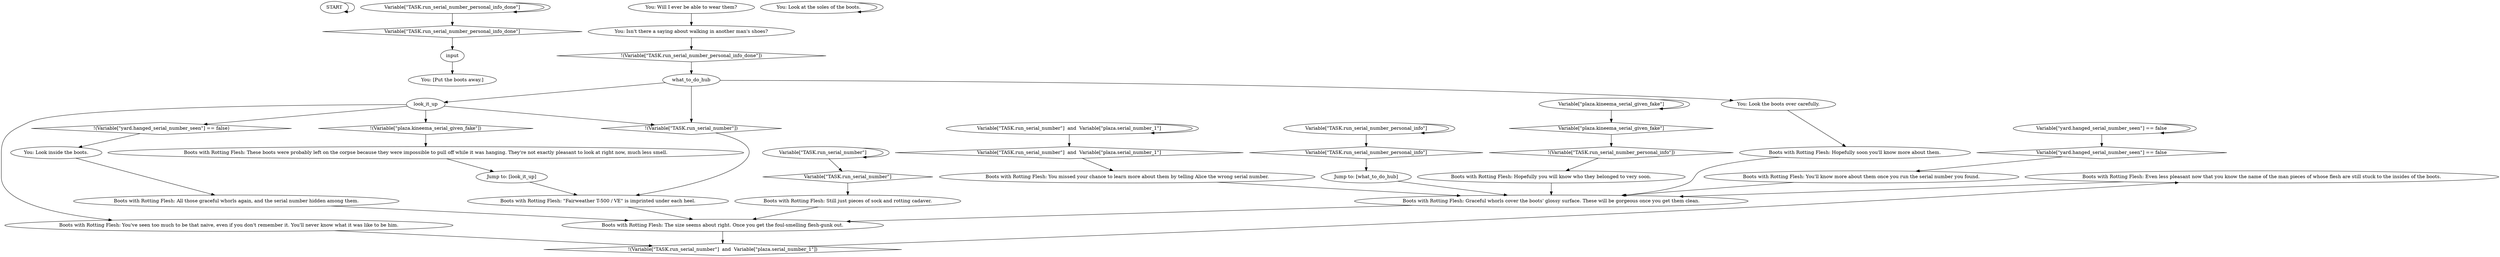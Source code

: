 # INVENTORY / BOOTS WITH ROTTING FLESH
# You can look at these boots closely if you dare.
# ==================================================
digraph G {
	  0 [label="START"];
	  1 [label="input"];
	  2 [label="Boots with Rotting Flesh: Even less pleasant now that you know the name of the man pieces of whose flesh are still stuck to the insides of the boots."];
	  3 [label="Variable[\"TASK.run_serial_number\"]"];
	  4 [label="Variable[\"TASK.run_serial_number\"]", shape=diamond];
	  5 [label="!(Variable[\"TASK.run_serial_number\"])", shape=diamond];
	  6 [label="You: [Put the boots away.]"];
	  7 [label="Boots with Rotting Flesh: These boots were probably left on the corpse because they were impossible to pull off while it was hanging. They're not exactly pleasant to look at right now, much less smell."];
	  8 [label="Variable[\"TASK.run_serial_number\"]  and  Variable[\"plaza.serial_number_1\"]"];
	  9 [label="Variable[\"TASK.run_serial_number\"]  and  Variable[\"plaza.serial_number_1\"]", shape=diamond];
	  10 [label="!(Variable[\"TASK.run_serial_number\"]  and  Variable[\"plaza.serial_number_1\"])", shape=diamond];
	  11 [label="Jump to: [what_to_do_hub]"];
	  12 [label="Boots with Rotting Flesh: Hopefully you will know who they belonged to very soon."];
	  13 [label="Variable[\"plaza.kineema_serial_given_fake\"]"];
	  14 [label="Variable[\"plaza.kineema_serial_given_fake\"]", shape=diamond];
	  15 [label="!(Variable[\"plaza.kineema_serial_given_fake\"])", shape=diamond];
	  16 [label="You: Look at the soles of the boots."];
	  17 [label="Boots with Rotting Flesh: \"Fairweather T-500 / VE\" is imprinted under each heel."];
	  18 [label="look_it_up"];
	  19 [label="You: Isn't there a saying about walking in another man's shoes?"];
	  20 [label="Boots with Rotting Flesh: The size seems about right. Once you get the foul-smelling flesh-gunk out."];
	  21 [label="Jump to: [look_it_up]"];
	  22 [label="Variable[\"TASK.run_serial_number_personal_info_done\"]"];
	  23 [label="Variable[\"TASK.run_serial_number_personal_info_done\"]", shape=diamond];
	  24 [label="!(Variable[\"TASK.run_serial_number_personal_info_done\"])", shape=diamond];
	  25 [label="Boots with Rotting Flesh: You've seen too much to be that naive, even if you don't remember it. You'll never know what it was like to be him."];
	  26 [label="You: Look inside the boots."];
	  27 [label="Boots with Rotting Flesh: All those graceful whorls again, and the serial number hidden among them."];
	  28 [label="Boots with Rotting Flesh: Still just pieces of sock and rotting cadaver."];
	  29 [label="Boots with Rotting Flesh: You'll know more about them once you run the serial number you found."];
	  30 [label="Boots with Rotting Flesh: Graceful whorls cover the boots' glossy surface. These will be gorgeous once you get them clean."];
	  31 [label="what_to_do_hub"];
	  32 [label="Variable[\"TASK.run_serial_number_personal_info\"]"];
	  33 [label="Variable[\"TASK.run_serial_number_personal_info\"]", shape=diamond];
	  34 [label="!(Variable[\"TASK.run_serial_number_personal_info\"])", shape=diamond];
	  35 [label="Boots with Rotting Flesh: You missed your chance to learn more about them by telling Alice the wrong serial number."];
	  36 [label="Boots with Rotting Flesh: Hopefully soon you'll know more about them."];
	  37 [label="Variable[\"yard.hanged_serial_number_seen\"] == false"];
	  38 [label="Variable[\"yard.hanged_serial_number_seen\"] == false", shape=diamond];
	  39 [label="!(Variable[\"yard.hanged_serial_number_seen\"] == false)", shape=diamond];
	  40 [label="You: Look the boots over carefully."];
	  41 [label="You: Will I ever be able to wear them?"];
	  0 -> 0
	  1 -> 6
	  2 -> 30
	  3 -> 3
	  3 -> 4
	  4 -> 28
	  5 -> 17
	  7 -> 21
	  8 -> 8
	  8 -> 9
	  9 -> 35
	  10 -> 2
	  11 -> 30
	  12 -> 30
	  13 -> 13
	  13 -> 14
	  14 -> 34
	  15 -> 7
	  16 -> 16
	  17 -> 20
	  18 -> 25
	  18 -> 15
	  18 -> 5
	  18 -> 39
	  19 -> 24
	  20 -> 10
	  21 -> 17
	  22 -> 22
	  22 -> 23
	  23 -> 1
	  24 -> 31
	  25 -> 10
	  26 -> 27
	  27 -> 20
	  28 -> 20
	  29 -> 30
	  30 -> 20
	  31 -> 40
	  31 -> 18
	  31 -> 5
	  32 -> 32
	  32 -> 33
	  33 -> 11
	  34 -> 12
	  35 -> 30
	  36 -> 30
	  37 -> 37
	  37 -> 38
	  38 -> 29
	  39 -> 26
	  40 -> 36
	  41 -> 19
}

